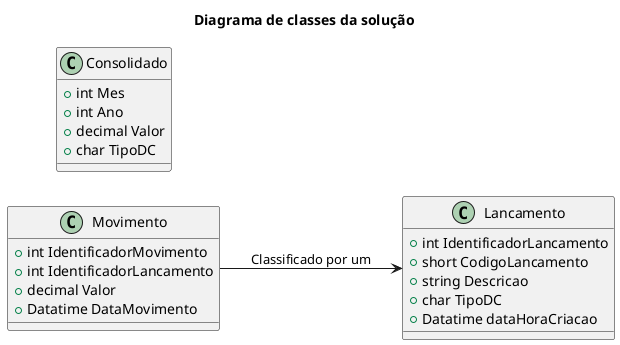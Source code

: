 @startuml Fluxo de caixa
title Diagrama de classes da solução
left to right direction
skinparam shadowing false

class Lancamento{
    +int IdentificadorLancamento
    +short CodigoLancamento
    +string Descricao
    +char TipoDC
    +Datatime dataHoraCriacao
}

class Movimento{
    +int IdentificadorMovimento
    +int IdentificadorLancamento
    +decimal Valor
    +Datatime DataMovimento
}

class Consolidado{
    +int Mes
    +int Ano
    +decimal Valor
    +char TipoDC 
}

Movimento --> Lancamento : Classificado por um

@enduml

